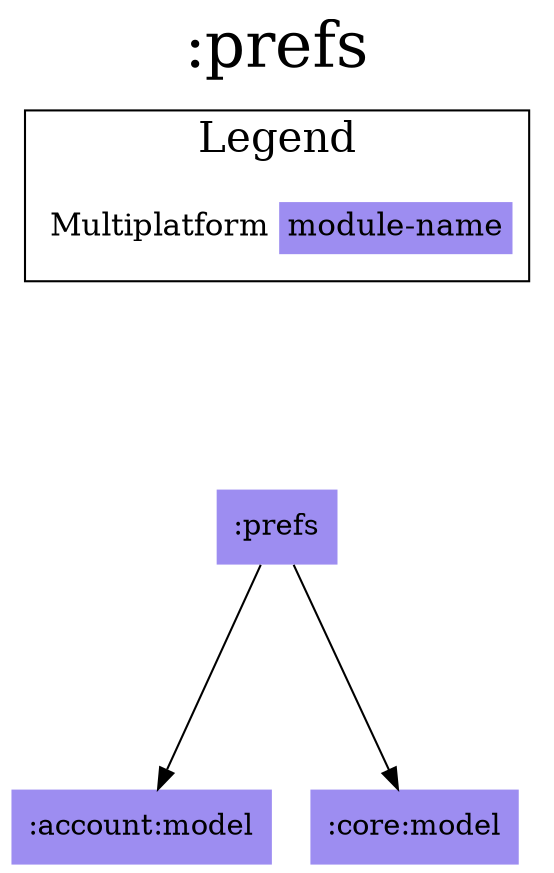digraph {
edge ["dir"="forward"]
graph ["dpi"="100","label"=":prefs","labelloc"="t","fontsize"="30","ranksep"="1.5","rankdir"="TB"]
node ["style"="filled"]
":account:model" ["fillcolor"="#9D8DF1","shape"="none"]
":core:model" ["fillcolor"="#9D8DF1","shape"="none"]
":prefs" ["fillcolor"="#9D8DF1","shape"="none"]
{
edge ["dir"="none"]
graph ["rank"="same"]
}
":prefs" -> ":account:model"
":prefs" -> ":core:model"
subgraph "cluster_legend" {
edge ["dir"="none"]
graph ["label"="Legend","fontsize"="20"]
"Legend" ["style"="filled","fillcolor"="#FFFFFF","shape"="none","margin"="0","fontsize"="15","label"=<
<TABLE BORDER="0" CELLBORDER="0" CELLSPACING="0" CELLPADDING="4">
<TR><TD>Multiplatform</TD><TD BGCOLOR="#9D8DF1">module-name</TD></TR>
</TABLE>
>]
} -> ":prefs" ["style"="invis"]
}
